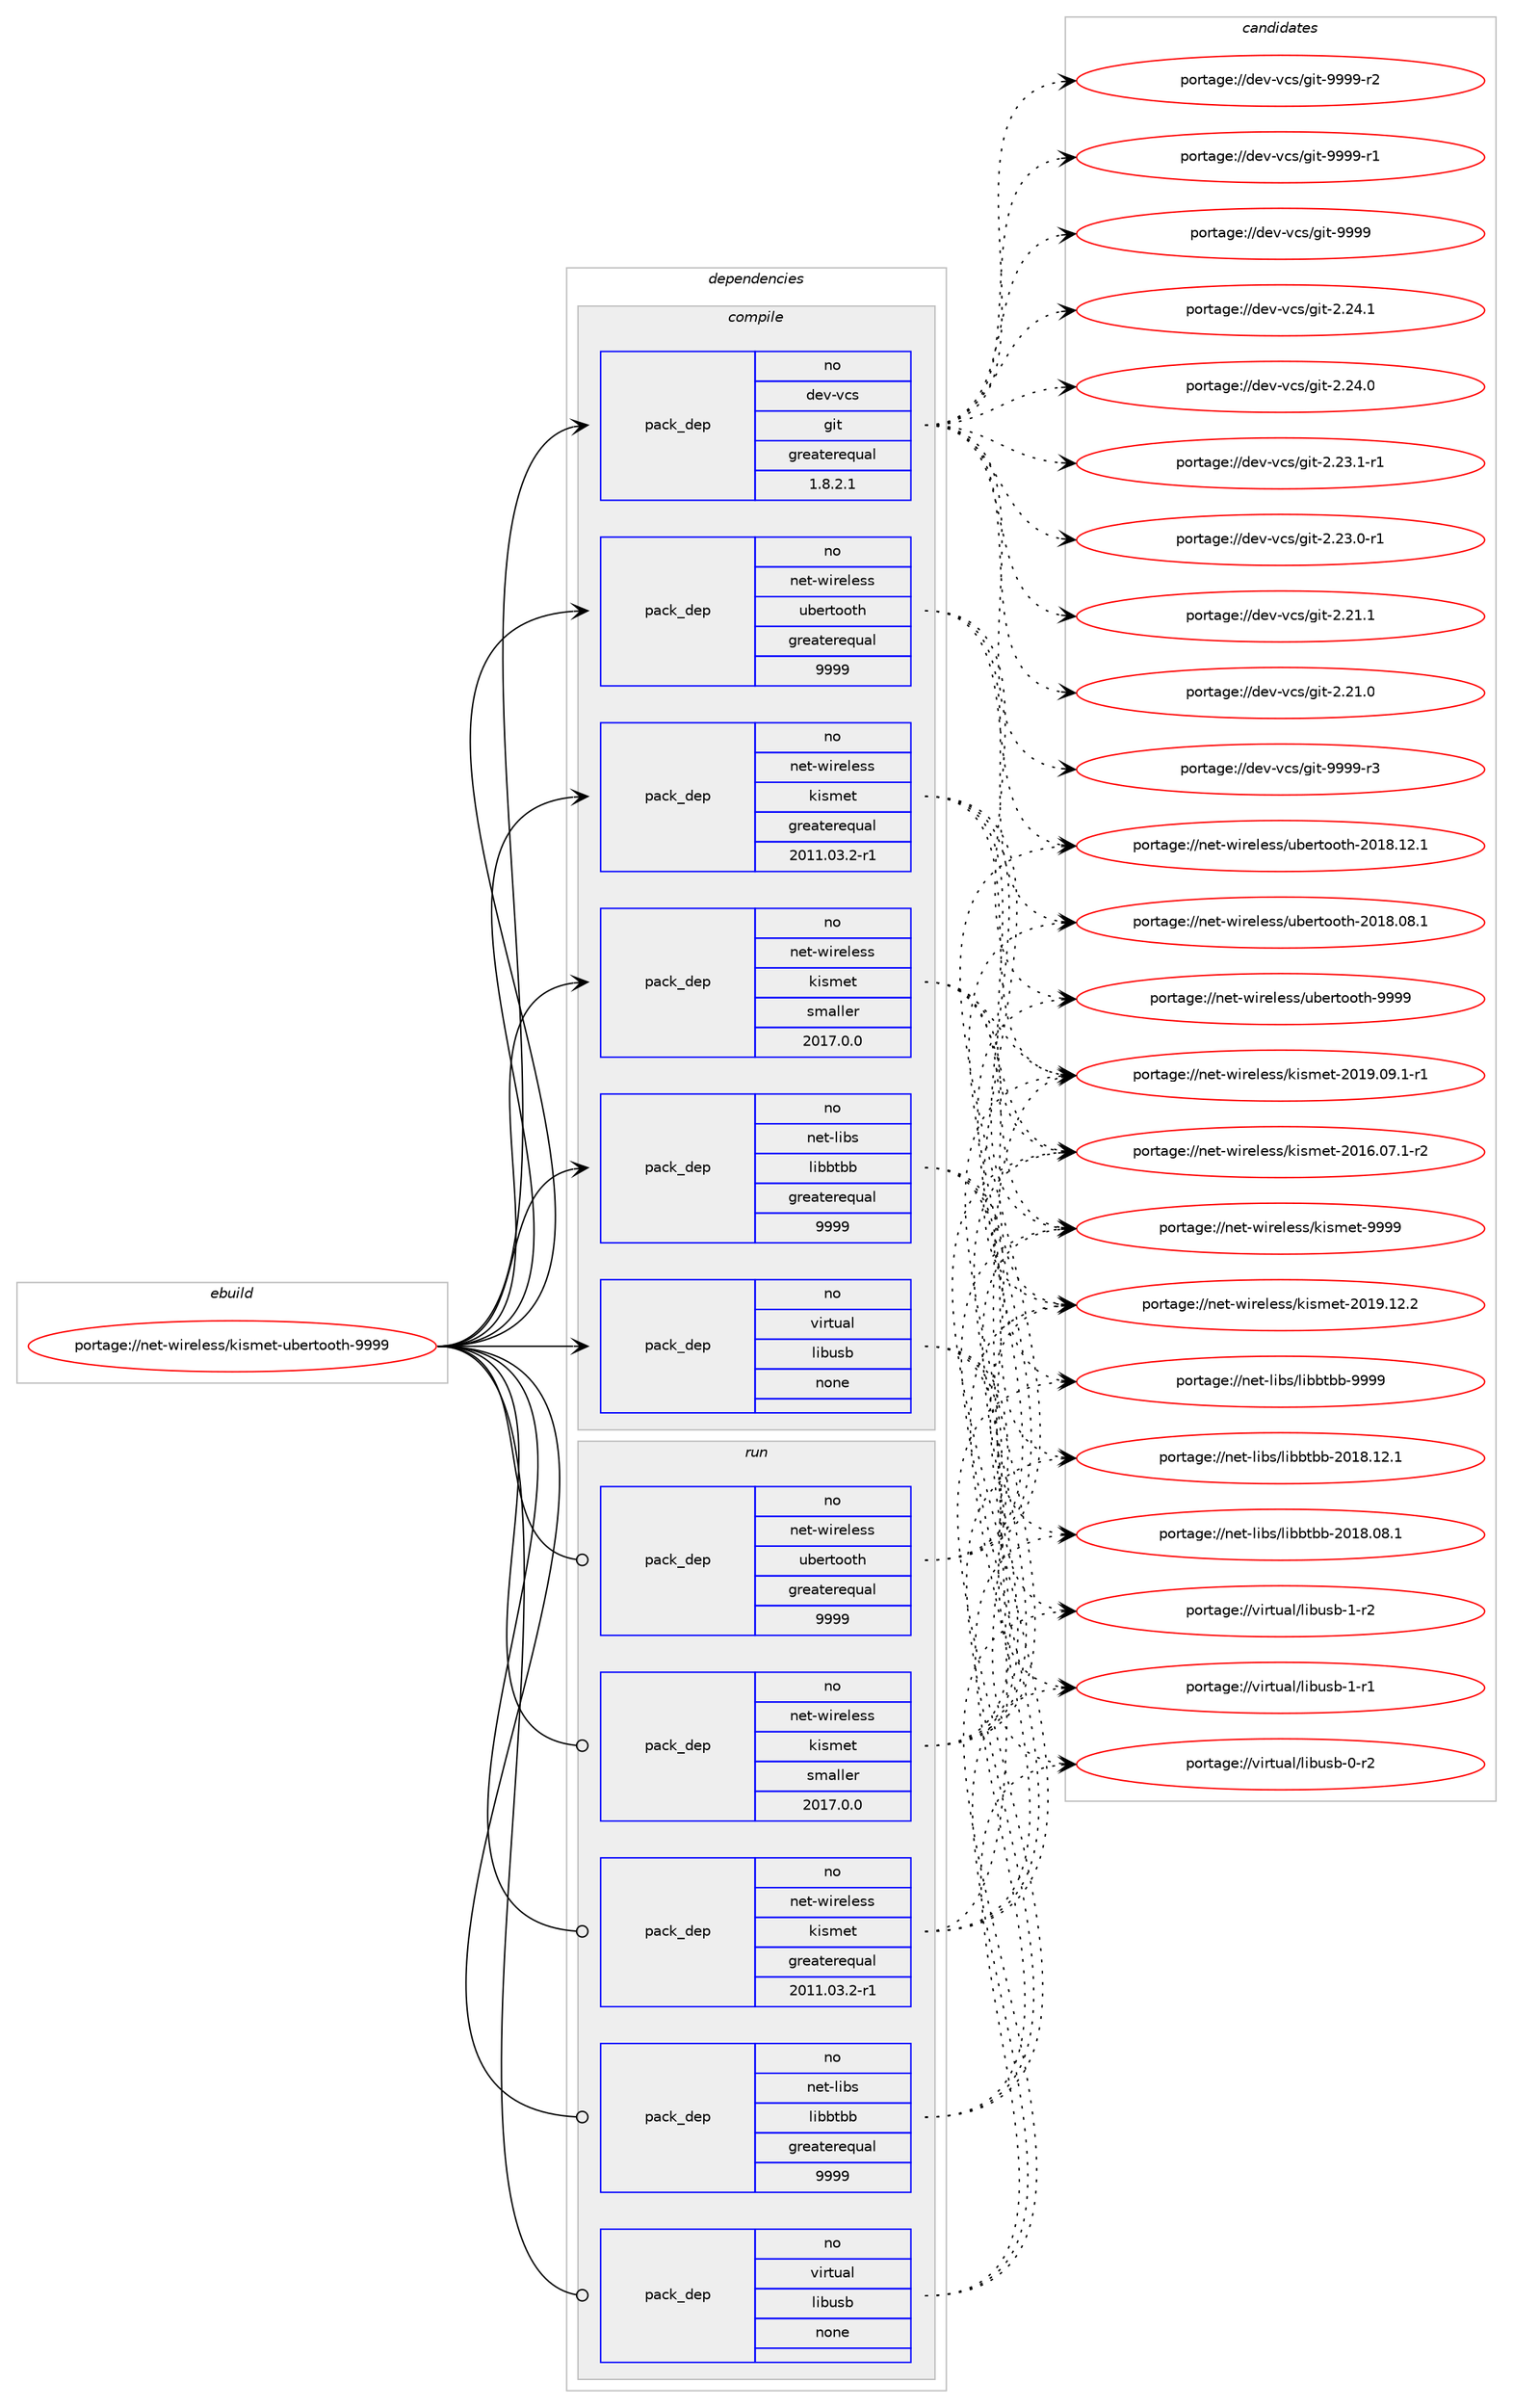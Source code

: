 digraph prolog {

# *************
# Graph options
# *************

newrank=true;
concentrate=true;
compound=true;
graph [rankdir=LR,fontname=Helvetica,fontsize=10,ranksep=1.5];#, ranksep=2.5, nodesep=0.2];
edge  [arrowhead=vee];
node  [fontname=Helvetica,fontsize=10];

# **********
# The ebuild
# **********

subgraph cluster_leftcol {
color=gray;
rank=same;
label=<<i>ebuild</i>>;
id [label="portage://net-wireless/kismet-ubertooth-9999", color=red, width=4, href="../net-wireless/kismet-ubertooth-9999.svg"];
}

# ****************
# The dependencies
# ****************

subgraph cluster_midcol {
color=gray;
label=<<i>dependencies</i>>;
subgraph cluster_compile {
fillcolor="#eeeeee";
style=filled;
label=<<i>compile</i>>;
subgraph pack94682 {
dependency118985 [label=<<TABLE BORDER="0" CELLBORDER="1" CELLSPACING="0" CELLPADDING="4" WIDTH="220"><TR><TD ROWSPAN="6" CELLPADDING="30">pack_dep</TD></TR><TR><TD WIDTH="110">no</TD></TR><TR><TD>dev-vcs</TD></TR><TR><TD>git</TD></TR><TR><TD>greaterequal</TD></TR><TR><TD>1.8.2.1</TD></TR></TABLE>>, shape=none, color=blue];
}
id:e -> dependency118985:w [weight=20,style="solid",arrowhead="vee"];
subgraph pack94683 {
dependency118986 [label=<<TABLE BORDER="0" CELLBORDER="1" CELLSPACING="0" CELLPADDING="4" WIDTH="220"><TR><TD ROWSPAN="6" CELLPADDING="30">pack_dep</TD></TR><TR><TD WIDTH="110">no</TD></TR><TR><TD>net-libs</TD></TR><TR><TD>libbtbb</TD></TR><TR><TD>greaterequal</TD></TR><TR><TD>9999</TD></TR></TABLE>>, shape=none, color=blue];
}
id:e -> dependency118986:w [weight=20,style="solid",arrowhead="vee"];
subgraph pack94684 {
dependency118987 [label=<<TABLE BORDER="0" CELLBORDER="1" CELLSPACING="0" CELLPADDING="4" WIDTH="220"><TR><TD ROWSPAN="6" CELLPADDING="30">pack_dep</TD></TR><TR><TD WIDTH="110">no</TD></TR><TR><TD>net-wireless</TD></TR><TR><TD>kismet</TD></TR><TR><TD>greaterequal</TD></TR><TR><TD>2011.03.2-r1</TD></TR></TABLE>>, shape=none, color=blue];
}
id:e -> dependency118987:w [weight=20,style="solid",arrowhead="vee"];
subgraph pack94685 {
dependency118988 [label=<<TABLE BORDER="0" CELLBORDER="1" CELLSPACING="0" CELLPADDING="4" WIDTH="220"><TR><TD ROWSPAN="6" CELLPADDING="30">pack_dep</TD></TR><TR><TD WIDTH="110">no</TD></TR><TR><TD>net-wireless</TD></TR><TR><TD>kismet</TD></TR><TR><TD>smaller</TD></TR><TR><TD>2017.0.0</TD></TR></TABLE>>, shape=none, color=blue];
}
id:e -> dependency118988:w [weight=20,style="solid",arrowhead="vee"];
subgraph pack94686 {
dependency118989 [label=<<TABLE BORDER="0" CELLBORDER="1" CELLSPACING="0" CELLPADDING="4" WIDTH="220"><TR><TD ROWSPAN="6" CELLPADDING="30">pack_dep</TD></TR><TR><TD WIDTH="110">no</TD></TR><TR><TD>net-wireless</TD></TR><TR><TD>ubertooth</TD></TR><TR><TD>greaterequal</TD></TR><TR><TD>9999</TD></TR></TABLE>>, shape=none, color=blue];
}
id:e -> dependency118989:w [weight=20,style="solid",arrowhead="vee"];
subgraph pack94687 {
dependency118990 [label=<<TABLE BORDER="0" CELLBORDER="1" CELLSPACING="0" CELLPADDING="4" WIDTH="220"><TR><TD ROWSPAN="6" CELLPADDING="30">pack_dep</TD></TR><TR><TD WIDTH="110">no</TD></TR><TR><TD>virtual</TD></TR><TR><TD>libusb</TD></TR><TR><TD>none</TD></TR><TR><TD></TD></TR></TABLE>>, shape=none, color=blue];
}
id:e -> dependency118990:w [weight=20,style="solid",arrowhead="vee"];
}
subgraph cluster_compileandrun {
fillcolor="#eeeeee";
style=filled;
label=<<i>compile and run</i>>;
}
subgraph cluster_run {
fillcolor="#eeeeee";
style=filled;
label=<<i>run</i>>;
subgraph pack94688 {
dependency118991 [label=<<TABLE BORDER="0" CELLBORDER="1" CELLSPACING="0" CELLPADDING="4" WIDTH="220"><TR><TD ROWSPAN="6" CELLPADDING="30">pack_dep</TD></TR><TR><TD WIDTH="110">no</TD></TR><TR><TD>net-libs</TD></TR><TR><TD>libbtbb</TD></TR><TR><TD>greaterequal</TD></TR><TR><TD>9999</TD></TR></TABLE>>, shape=none, color=blue];
}
id:e -> dependency118991:w [weight=20,style="solid",arrowhead="odot"];
subgraph pack94689 {
dependency118992 [label=<<TABLE BORDER="0" CELLBORDER="1" CELLSPACING="0" CELLPADDING="4" WIDTH="220"><TR><TD ROWSPAN="6" CELLPADDING="30">pack_dep</TD></TR><TR><TD WIDTH="110">no</TD></TR><TR><TD>net-wireless</TD></TR><TR><TD>kismet</TD></TR><TR><TD>greaterequal</TD></TR><TR><TD>2011.03.2-r1</TD></TR></TABLE>>, shape=none, color=blue];
}
id:e -> dependency118992:w [weight=20,style="solid",arrowhead="odot"];
subgraph pack94690 {
dependency118993 [label=<<TABLE BORDER="0" CELLBORDER="1" CELLSPACING="0" CELLPADDING="4" WIDTH="220"><TR><TD ROWSPAN="6" CELLPADDING="30">pack_dep</TD></TR><TR><TD WIDTH="110">no</TD></TR><TR><TD>net-wireless</TD></TR><TR><TD>kismet</TD></TR><TR><TD>smaller</TD></TR><TR><TD>2017.0.0</TD></TR></TABLE>>, shape=none, color=blue];
}
id:e -> dependency118993:w [weight=20,style="solid",arrowhead="odot"];
subgraph pack94691 {
dependency118994 [label=<<TABLE BORDER="0" CELLBORDER="1" CELLSPACING="0" CELLPADDING="4" WIDTH="220"><TR><TD ROWSPAN="6" CELLPADDING="30">pack_dep</TD></TR><TR><TD WIDTH="110">no</TD></TR><TR><TD>net-wireless</TD></TR><TR><TD>ubertooth</TD></TR><TR><TD>greaterequal</TD></TR><TR><TD>9999</TD></TR></TABLE>>, shape=none, color=blue];
}
id:e -> dependency118994:w [weight=20,style="solid",arrowhead="odot"];
subgraph pack94692 {
dependency118995 [label=<<TABLE BORDER="0" CELLBORDER="1" CELLSPACING="0" CELLPADDING="4" WIDTH="220"><TR><TD ROWSPAN="6" CELLPADDING="30">pack_dep</TD></TR><TR><TD WIDTH="110">no</TD></TR><TR><TD>virtual</TD></TR><TR><TD>libusb</TD></TR><TR><TD>none</TD></TR><TR><TD></TD></TR></TABLE>>, shape=none, color=blue];
}
id:e -> dependency118995:w [weight=20,style="solid",arrowhead="odot"];
}
}

# **************
# The candidates
# **************

subgraph cluster_choices {
rank=same;
color=gray;
label=<<i>candidates</i>>;

subgraph choice94682 {
color=black;
nodesep=1;
choice10010111845118991154710310511645575757574511451 [label="portage://dev-vcs/git-9999-r3", color=red, width=4,href="../dev-vcs/git-9999-r3.svg"];
choice10010111845118991154710310511645575757574511450 [label="portage://dev-vcs/git-9999-r2", color=red, width=4,href="../dev-vcs/git-9999-r2.svg"];
choice10010111845118991154710310511645575757574511449 [label="portage://dev-vcs/git-9999-r1", color=red, width=4,href="../dev-vcs/git-9999-r1.svg"];
choice1001011184511899115471031051164557575757 [label="portage://dev-vcs/git-9999", color=red, width=4,href="../dev-vcs/git-9999.svg"];
choice10010111845118991154710310511645504650524649 [label="portage://dev-vcs/git-2.24.1", color=red, width=4,href="../dev-vcs/git-2.24.1.svg"];
choice10010111845118991154710310511645504650524648 [label="portage://dev-vcs/git-2.24.0", color=red, width=4,href="../dev-vcs/git-2.24.0.svg"];
choice100101118451189911547103105116455046505146494511449 [label="portage://dev-vcs/git-2.23.1-r1", color=red, width=4,href="../dev-vcs/git-2.23.1-r1.svg"];
choice100101118451189911547103105116455046505146484511449 [label="portage://dev-vcs/git-2.23.0-r1", color=red, width=4,href="../dev-vcs/git-2.23.0-r1.svg"];
choice10010111845118991154710310511645504650494649 [label="portage://dev-vcs/git-2.21.1", color=red, width=4,href="../dev-vcs/git-2.21.1.svg"];
choice10010111845118991154710310511645504650494648 [label="portage://dev-vcs/git-2.21.0", color=red, width=4,href="../dev-vcs/git-2.21.0.svg"];
dependency118985:e -> choice10010111845118991154710310511645575757574511451:w [style=dotted,weight="100"];
dependency118985:e -> choice10010111845118991154710310511645575757574511450:w [style=dotted,weight="100"];
dependency118985:e -> choice10010111845118991154710310511645575757574511449:w [style=dotted,weight="100"];
dependency118985:e -> choice1001011184511899115471031051164557575757:w [style=dotted,weight="100"];
dependency118985:e -> choice10010111845118991154710310511645504650524649:w [style=dotted,weight="100"];
dependency118985:e -> choice10010111845118991154710310511645504650524648:w [style=dotted,weight="100"];
dependency118985:e -> choice100101118451189911547103105116455046505146494511449:w [style=dotted,weight="100"];
dependency118985:e -> choice100101118451189911547103105116455046505146484511449:w [style=dotted,weight="100"];
dependency118985:e -> choice10010111845118991154710310511645504650494649:w [style=dotted,weight="100"];
dependency118985:e -> choice10010111845118991154710310511645504650494648:w [style=dotted,weight="100"];
}
subgraph choice94683 {
color=black;
nodesep=1;
choice110101116451081059811547108105989811698984557575757 [label="portage://net-libs/libbtbb-9999", color=red, width=4,href="../net-libs/libbtbb-9999.svg"];
choice1101011164510810598115471081059898116989845504849564649504649 [label="portage://net-libs/libbtbb-2018.12.1", color=red, width=4,href="../net-libs/libbtbb-2018.12.1.svg"];
choice1101011164510810598115471081059898116989845504849564648564649 [label="portage://net-libs/libbtbb-2018.08.1", color=red, width=4,href="../net-libs/libbtbb-2018.08.1.svg"];
dependency118986:e -> choice110101116451081059811547108105989811698984557575757:w [style=dotted,weight="100"];
dependency118986:e -> choice1101011164510810598115471081059898116989845504849564649504649:w [style=dotted,weight="100"];
dependency118986:e -> choice1101011164510810598115471081059898116989845504849564648564649:w [style=dotted,weight="100"];
}
subgraph choice94684 {
color=black;
nodesep=1;
choice11010111645119105114101108101115115471071051151091011164557575757 [label="portage://net-wireless/kismet-9999", color=red, width=4,href="../net-wireless/kismet-9999.svg"];
choice110101116451191051141011081011151154710710511510910111645504849574649504650 [label="portage://net-wireless/kismet-2019.12.2", color=red, width=4,href="../net-wireless/kismet-2019.12.2.svg"];
choice1101011164511910511410110810111511547107105115109101116455048495746485746494511449 [label="portage://net-wireless/kismet-2019.09.1-r1", color=red, width=4,href="../net-wireless/kismet-2019.09.1-r1.svg"];
choice1101011164511910511410110810111511547107105115109101116455048495446485546494511450 [label="portage://net-wireless/kismet-2016.07.1-r2", color=red, width=4,href="../net-wireless/kismet-2016.07.1-r2.svg"];
dependency118987:e -> choice11010111645119105114101108101115115471071051151091011164557575757:w [style=dotted,weight="100"];
dependency118987:e -> choice110101116451191051141011081011151154710710511510910111645504849574649504650:w [style=dotted,weight="100"];
dependency118987:e -> choice1101011164511910511410110810111511547107105115109101116455048495746485746494511449:w [style=dotted,weight="100"];
dependency118987:e -> choice1101011164511910511410110810111511547107105115109101116455048495446485546494511450:w [style=dotted,weight="100"];
}
subgraph choice94685 {
color=black;
nodesep=1;
choice11010111645119105114101108101115115471071051151091011164557575757 [label="portage://net-wireless/kismet-9999", color=red, width=4,href="../net-wireless/kismet-9999.svg"];
choice110101116451191051141011081011151154710710511510910111645504849574649504650 [label="portage://net-wireless/kismet-2019.12.2", color=red, width=4,href="../net-wireless/kismet-2019.12.2.svg"];
choice1101011164511910511410110810111511547107105115109101116455048495746485746494511449 [label="portage://net-wireless/kismet-2019.09.1-r1", color=red, width=4,href="../net-wireless/kismet-2019.09.1-r1.svg"];
choice1101011164511910511410110810111511547107105115109101116455048495446485546494511450 [label="portage://net-wireless/kismet-2016.07.1-r2", color=red, width=4,href="../net-wireless/kismet-2016.07.1-r2.svg"];
dependency118988:e -> choice11010111645119105114101108101115115471071051151091011164557575757:w [style=dotted,weight="100"];
dependency118988:e -> choice110101116451191051141011081011151154710710511510910111645504849574649504650:w [style=dotted,weight="100"];
dependency118988:e -> choice1101011164511910511410110810111511547107105115109101116455048495746485746494511449:w [style=dotted,weight="100"];
dependency118988:e -> choice1101011164511910511410110810111511547107105115109101116455048495446485546494511450:w [style=dotted,weight="100"];
}
subgraph choice94686 {
color=black;
nodesep=1;
choice1101011164511910511410110810111511547117981011141161111111161044557575757 [label="portage://net-wireless/ubertooth-9999", color=red, width=4,href="../net-wireless/ubertooth-9999.svg"];
choice11010111645119105114101108101115115471179810111411611111111610445504849564649504649 [label="portage://net-wireless/ubertooth-2018.12.1", color=red, width=4,href="../net-wireless/ubertooth-2018.12.1.svg"];
choice11010111645119105114101108101115115471179810111411611111111610445504849564648564649 [label="portage://net-wireless/ubertooth-2018.08.1", color=red, width=4,href="../net-wireless/ubertooth-2018.08.1.svg"];
dependency118989:e -> choice1101011164511910511410110810111511547117981011141161111111161044557575757:w [style=dotted,weight="100"];
dependency118989:e -> choice11010111645119105114101108101115115471179810111411611111111610445504849564649504649:w [style=dotted,weight="100"];
dependency118989:e -> choice11010111645119105114101108101115115471179810111411611111111610445504849564648564649:w [style=dotted,weight="100"];
}
subgraph choice94687 {
color=black;
nodesep=1;
choice1181051141161179710847108105981171159845494511450 [label="portage://virtual/libusb-1-r2", color=red, width=4,href="../virtual/libusb-1-r2.svg"];
choice1181051141161179710847108105981171159845494511449 [label="portage://virtual/libusb-1-r1", color=red, width=4,href="../virtual/libusb-1-r1.svg"];
choice1181051141161179710847108105981171159845484511450 [label="portage://virtual/libusb-0-r2", color=red, width=4,href="../virtual/libusb-0-r2.svg"];
dependency118990:e -> choice1181051141161179710847108105981171159845494511450:w [style=dotted,weight="100"];
dependency118990:e -> choice1181051141161179710847108105981171159845494511449:w [style=dotted,weight="100"];
dependency118990:e -> choice1181051141161179710847108105981171159845484511450:w [style=dotted,weight="100"];
}
subgraph choice94688 {
color=black;
nodesep=1;
choice110101116451081059811547108105989811698984557575757 [label="portage://net-libs/libbtbb-9999", color=red, width=4,href="../net-libs/libbtbb-9999.svg"];
choice1101011164510810598115471081059898116989845504849564649504649 [label="portage://net-libs/libbtbb-2018.12.1", color=red, width=4,href="../net-libs/libbtbb-2018.12.1.svg"];
choice1101011164510810598115471081059898116989845504849564648564649 [label="portage://net-libs/libbtbb-2018.08.1", color=red, width=4,href="../net-libs/libbtbb-2018.08.1.svg"];
dependency118991:e -> choice110101116451081059811547108105989811698984557575757:w [style=dotted,weight="100"];
dependency118991:e -> choice1101011164510810598115471081059898116989845504849564649504649:w [style=dotted,weight="100"];
dependency118991:e -> choice1101011164510810598115471081059898116989845504849564648564649:w [style=dotted,weight="100"];
}
subgraph choice94689 {
color=black;
nodesep=1;
choice11010111645119105114101108101115115471071051151091011164557575757 [label="portage://net-wireless/kismet-9999", color=red, width=4,href="../net-wireless/kismet-9999.svg"];
choice110101116451191051141011081011151154710710511510910111645504849574649504650 [label="portage://net-wireless/kismet-2019.12.2", color=red, width=4,href="../net-wireless/kismet-2019.12.2.svg"];
choice1101011164511910511410110810111511547107105115109101116455048495746485746494511449 [label="portage://net-wireless/kismet-2019.09.1-r1", color=red, width=4,href="../net-wireless/kismet-2019.09.1-r1.svg"];
choice1101011164511910511410110810111511547107105115109101116455048495446485546494511450 [label="portage://net-wireless/kismet-2016.07.1-r2", color=red, width=4,href="../net-wireless/kismet-2016.07.1-r2.svg"];
dependency118992:e -> choice11010111645119105114101108101115115471071051151091011164557575757:w [style=dotted,weight="100"];
dependency118992:e -> choice110101116451191051141011081011151154710710511510910111645504849574649504650:w [style=dotted,weight="100"];
dependency118992:e -> choice1101011164511910511410110810111511547107105115109101116455048495746485746494511449:w [style=dotted,weight="100"];
dependency118992:e -> choice1101011164511910511410110810111511547107105115109101116455048495446485546494511450:w [style=dotted,weight="100"];
}
subgraph choice94690 {
color=black;
nodesep=1;
choice11010111645119105114101108101115115471071051151091011164557575757 [label="portage://net-wireless/kismet-9999", color=red, width=4,href="../net-wireless/kismet-9999.svg"];
choice110101116451191051141011081011151154710710511510910111645504849574649504650 [label="portage://net-wireless/kismet-2019.12.2", color=red, width=4,href="../net-wireless/kismet-2019.12.2.svg"];
choice1101011164511910511410110810111511547107105115109101116455048495746485746494511449 [label="portage://net-wireless/kismet-2019.09.1-r1", color=red, width=4,href="../net-wireless/kismet-2019.09.1-r1.svg"];
choice1101011164511910511410110810111511547107105115109101116455048495446485546494511450 [label="portage://net-wireless/kismet-2016.07.1-r2", color=red, width=4,href="../net-wireless/kismet-2016.07.1-r2.svg"];
dependency118993:e -> choice11010111645119105114101108101115115471071051151091011164557575757:w [style=dotted,weight="100"];
dependency118993:e -> choice110101116451191051141011081011151154710710511510910111645504849574649504650:w [style=dotted,weight="100"];
dependency118993:e -> choice1101011164511910511410110810111511547107105115109101116455048495746485746494511449:w [style=dotted,weight="100"];
dependency118993:e -> choice1101011164511910511410110810111511547107105115109101116455048495446485546494511450:w [style=dotted,weight="100"];
}
subgraph choice94691 {
color=black;
nodesep=1;
choice1101011164511910511410110810111511547117981011141161111111161044557575757 [label="portage://net-wireless/ubertooth-9999", color=red, width=4,href="../net-wireless/ubertooth-9999.svg"];
choice11010111645119105114101108101115115471179810111411611111111610445504849564649504649 [label="portage://net-wireless/ubertooth-2018.12.1", color=red, width=4,href="../net-wireless/ubertooth-2018.12.1.svg"];
choice11010111645119105114101108101115115471179810111411611111111610445504849564648564649 [label="portage://net-wireless/ubertooth-2018.08.1", color=red, width=4,href="../net-wireless/ubertooth-2018.08.1.svg"];
dependency118994:e -> choice1101011164511910511410110810111511547117981011141161111111161044557575757:w [style=dotted,weight="100"];
dependency118994:e -> choice11010111645119105114101108101115115471179810111411611111111610445504849564649504649:w [style=dotted,weight="100"];
dependency118994:e -> choice11010111645119105114101108101115115471179810111411611111111610445504849564648564649:w [style=dotted,weight="100"];
}
subgraph choice94692 {
color=black;
nodesep=1;
choice1181051141161179710847108105981171159845494511450 [label="portage://virtual/libusb-1-r2", color=red, width=4,href="../virtual/libusb-1-r2.svg"];
choice1181051141161179710847108105981171159845494511449 [label="portage://virtual/libusb-1-r1", color=red, width=4,href="../virtual/libusb-1-r1.svg"];
choice1181051141161179710847108105981171159845484511450 [label="portage://virtual/libusb-0-r2", color=red, width=4,href="../virtual/libusb-0-r2.svg"];
dependency118995:e -> choice1181051141161179710847108105981171159845494511450:w [style=dotted,weight="100"];
dependency118995:e -> choice1181051141161179710847108105981171159845494511449:w [style=dotted,weight="100"];
dependency118995:e -> choice1181051141161179710847108105981171159845484511450:w [style=dotted,weight="100"];
}
}

}

